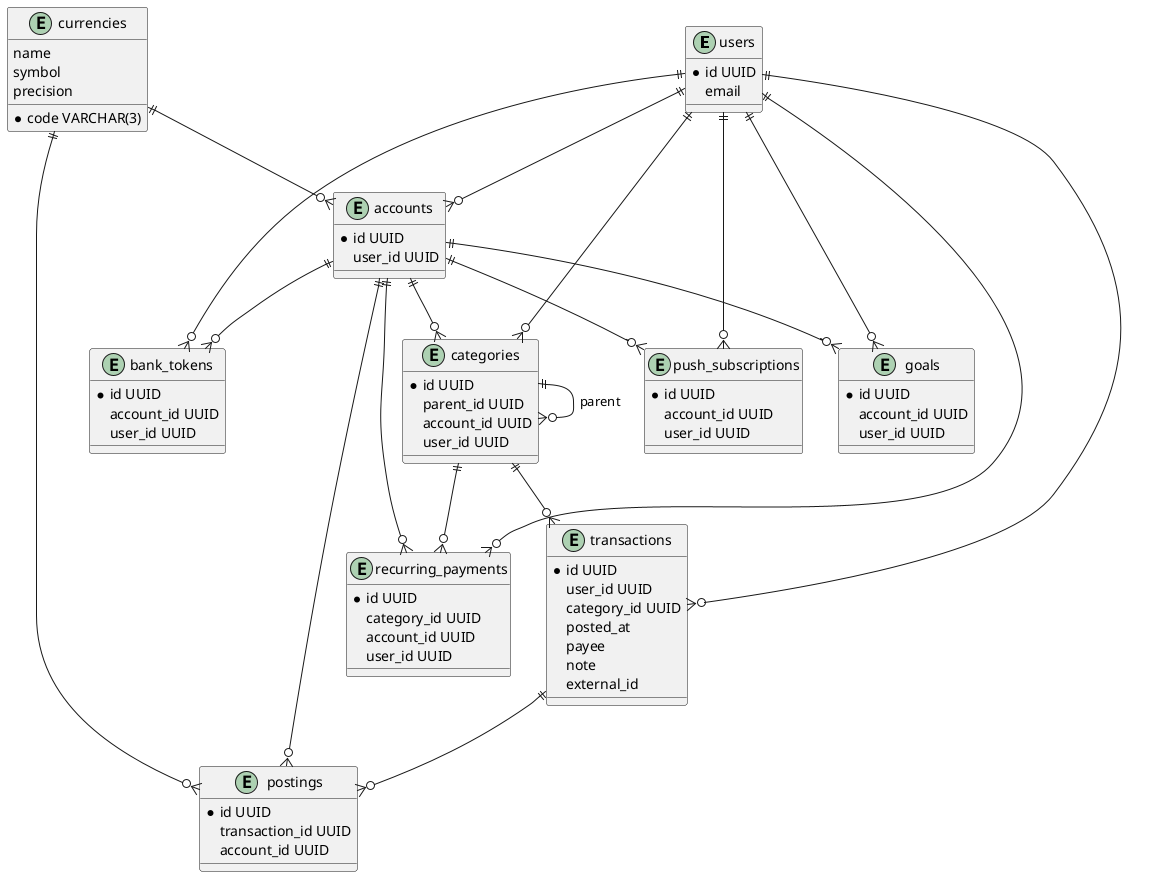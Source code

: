 @startuml
' Database schema
entity users {
  *id UUID
  email
}
entity accounts {
  *id UUID
  user_id UUID
}
entity currencies {
  *code VARCHAR(3)
  name
  symbol
  precision
}
entity categories {
  *id UUID
  parent_id UUID
  account_id UUID
  user_id UUID
}
entity transactions {
  *id UUID
  user_id UUID
  category_id UUID
  posted_at
  payee
  note
  external_id
}
entity postings {
  *id UUID
  transaction_id UUID
  account_id UUID
}
entity goals {
  *id UUID
  account_id UUID
  user_id UUID
}
entity recurring_payments {
  *id UUID
  category_id UUID
  account_id UUID
  user_id UUID
}
entity bank_tokens {
  *id UUID
  account_id UUID
  user_id UUID
}
entity push_subscriptions {
  *id UUID
  account_id UUID
  user_id UUID
}

users ||--o{ accounts
users ||--o{ categories
users ||--o{ transactions
users ||--o{ goals
users ||--o{ recurring_payments
users ||--o{ bank_tokens
users ||--o{ push_subscriptions
accounts ||--o{ categories
accounts ||--o{ goals
accounts ||--o{ recurring_payments
accounts ||--o{ bank_tokens
accounts ||--o{ push_subscriptions
accounts ||--o{ postings
currencies ||--o{ accounts
currencies ||--o{ postings
categories ||--o{ transactions
categories ||--o{ recurring_payments
categories ||--o{ categories : parent
transactions ||--o{ postings
@enduml
